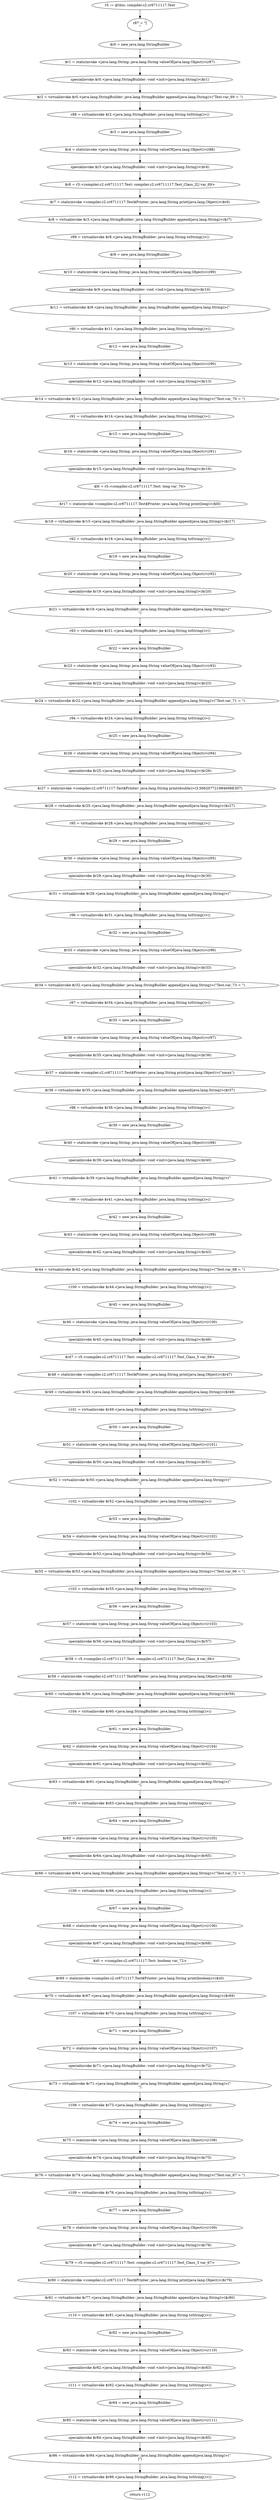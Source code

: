 digraph "unitGraph" {
    "r5 := @this: compiler.c2.cr6711117.Test"
    "r87 = \"[\n\""
    "$r0 = new java.lang.StringBuilder"
    "$r1 = staticinvoke <java.lang.String: java.lang.String valueOf(java.lang.Object)>(r87)"
    "specialinvoke $r0.<java.lang.StringBuilder: void <init>(java.lang.String)>($r1)"
    "$r2 = virtualinvoke $r0.<java.lang.StringBuilder: java.lang.StringBuilder append(java.lang.String)>(\"Test.var_69 = \")"
    "r88 = virtualinvoke $r2.<java.lang.StringBuilder: java.lang.String toString()>()"
    "$r3 = new java.lang.StringBuilder"
    "$r4 = staticinvoke <java.lang.String: java.lang.String valueOf(java.lang.Object)>(r88)"
    "specialinvoke $r3.<java.lang.StringBuilder: void <init>(java.lang.String)>($r4)"
    "$r6 = r5.<compiler.c2.cr6711117.Test: compiler.c2.cr6711117.Test_Class_2[] var_69>"
    "$r7 = staticinvoke <compiler.c2.cr6711117.Test$Printer: java.lang.String print(java.lang.Object)>($r6)"
    "$r8 = virtualinvoke $r3.<java.lang.StringBuilder: java.lang.StringBuilder append(java.lang.String)>($r7)"
    "r89 = virtualinvoke $r8.<java.lang.StringBuilder: java.lang.String toString()>()"
    "$r9 = new java.lang.StringBuilder"
    "$r10 = staticinvoke <java.lang.String: java.lang.String valueOf(java.lang.Object)>(r89)"
    "specialinvoke $r9.<java.lang.StringBuilder: void <init>(java.lang.String)>($r10)"
    "$r11 = virtualinvoke $r9.<java.lang.StringBuilder: java.lang.StringBuilder append(java.lang.String)>(\"\n\")"
    "r90 = virtualinvoke $r11.<java.lang.StringBuilder: java.lang.String toString()>()"
    "$r12 = new java.lang.StringBuilder"
    "$r13 = staticinvoke <java.lang.String: java.lang.String valueOf(java.lang.Object)>(r90)"
    "specialinvoke $r12.<java.lang.StringBuilder: void <init>(java.lang.String)>($r13)"
    "$r14 = virtualinvoke $r12.<java.lang.StringBuilder: java.lang.StringBuilder append(java.lang.String)>(\"Test.var_70 = \")"
    "r91 = virtualinvoke $r14.<java.lang.StringBuilder: java.lang.String toString()>()"
    "$r15 = new java.lang.StringBuilder"
    "$r16 = staticinvoke <java.lang.String: java.lang.String valueOf(java.lang.Object)>(r91)"
    "specialinvoke $r15.<java.lang.StringBuilder: void <init>(java.lang.String)>($r16)"
    "$l0 = r5.<compiler.c2.cr6711117.Test: long var_70>"
    "$r17 = staticinvoke <compiler.c2.cr6711117.Test$Printer: java.lang.String print(long)>($l0)"
    "$r18 = virtualinvoke $r15.<java.lang.StringBuilder: java.lang.StringBuilder append(java.lang.String)>($r17)"
    "r92 = virtualinvoke $r18.<java.lang.StringBuilder: java.lang.String toString()>()"
    "$r19 = new java.lang.StringBuilder"
    "$r20 = staticinvoke <java.lang.String: java.lang.String valueOf(java.lang.Object)>(r92)"
    "specialinvoke $r19.<java.lang.StringBuilder: void <init>(java.lang.String)>($r20)"
    "$r21 = virtualinvoke $r19.<java.lang.StringBuilder: java.lang.StringBuilder append(java.lang.String)>(\"\n\")"
    "r93 = virtualinvoke $r21.<java.lang.StringBuilder: java.lang.String toString()>()"
    "$r22 = new java.lang.StringBuilder"
    "$r23 = staticinvoke <java.lang.String: java.lang.String valueOf(java.lang.Object)>(r93)"
    "specialinvoke $r22.<java.lang.StringBuilder: void <init>(java.lang.String)>($r23)"
    "$r24 = virtualinvoke $r22.<java.lang.StringBuilder: java.lang.StringBuilder append(java.lang.String)>(\"Test.var_71 = \")"
    "r94 = virtualinvoke $r24.<java.lang.StringBuilder: java.lang.String toString()>()"
    "$r25 = new java.lang.StringBuilder"
    "$r26 = staticinvoke <java.lang.String: java.lang.String valueOf(java.lang.Object)>(r94)"
    "specialinvoke $r25.<java.lang.StringBuilder: void <init>(java.lang.String)>($r26)"
    "$r27 = staticinvoke <compiler.c2.cr6711117.Test$Printer: java.lang.String print(double)>(3.566207721984698E307)"
    "$r28 = virtualinvoke $r25.<java.lang.StringBuilder: java.lang.StringBuilder append(java.lang.String)>($r27)"
    "r95 = virtualinvoke $r28.<java.lang.StringBuilder: java.lang.String toString()>()"
    "$r29 = new java.lang.StringBuilder"
    "$r30 = staticinvoke <java.lang.String: java.lang.String valueOf(java.lang.Object)>(r95)"
    "specialinvoke $r29.<java.lang.StringBuilder: void <init>(java.lang.String)>($r30)"
    "$r31 = virtualinvoke $r29.<java.lang.StringBuilder: java.lang.StringBuilder append(java.lang.String)>(\"\n\")"
    "r96 = virtualinvoke $r31.<java.lang.StringBuilder: java.lang.String toString()>()"
    "$r32 = new java.lang.StringBuilder"
    "$r33 = staticinvoke <java.lang.String: java.lang.String valueOf(java.lang.Object)>(r96)"
    "specialinvoke $r32.<java.lang.StringBuilder: void <init>(java.lang.String)>($r33)"
    "$r34 = virtualinvoke $r32.<java.lang.StringBuilder: java.lang.StringBuilder append(java.lang.String)>(\"Test.var_73 = \")"
    "r97 = virtualinvoke $r34.<java.lang.StringBuilder: java.lang.String toString()>()"
    "$r35 = new java.lang.StringBuilder"
    "$r36 = staticinvoke <java.lang.String: java.lang.String valueOf(java.lang.Object)>(r97)"
    "specialinvoke $r35.<java.lang.StringBuilder: void <init>(java.lang.String)>($r36)"
    "$r37 = staticinvoke <compiler.c2.cr6711117.Test$Printer: java.lang.String print(java.lang.Object)>(\"nmxx\")"
    "$r38 = virtualinvoke $r35.<java.lang.StringBuilder: java.lang.StringBuilder append(java.lang.String)>($r37)"
    "r98 = virtualinvoke $r38.<java.lang.StringBuilder: java.lang.String toString()>()"
    "$r39 = new java.lang.StringBuilder"
    "$r40 = staticinvoke <java.lang.String: java.lang.String valueOf(java.lang.Object)>(r98)"
    "specialinvoke $r39.<java.lang.StringBuilder: void <init>(java.lang.String)>($r40)"
    "$r41 = virtualinvoke $r39.<java.lang.StringBuilder: java.lang.StringBuilder append(java.lang.String)>(\"\n\")"
    "r99 = virtualinvoke $r41.<java.lang.StringBuilder: java.lang.String toString()>()"
    "$r42 = new java.lang.StringBuilder"
    "$r43 = staticinvoke <java.lang.String: java.lang.String valueOf(java.lang.Object)>(r99)"
    "specialinvoke $r42.<java.lang.StringBuilder: void <init>(java.lang.String)>($r43)"
    "$r44 = virtualinvoke $r42.<java.lang.StringBuilder: java.lang.StringBuilder append(java.lang.String)>(\"Test.var_68 = \")"
    "r100 = virtualinvoke $r44.<java.lang.StringBuilder: java.lang.String toString()>()"
    "$r45 = new java.lang.StringBuilder"
    "$r46 = staticinvoke <java.lang.String: java.lang.String valueOf(java.lang.Object)>(r100)"
    "specialinvoke $r45.<java.lang.StringBuilder: void <init>(java.lang.String)>($r46)"
    "$r47 = r5.<compiler.c2.cr6711117.Test: compiler.c2.cr6711117.Test_Class_5 var_68>"
    "$r48 = staticinvoke <compiler.c2.cr6711117.Test$Printer: java.lang.String print(java.lang.Object)>($r47)"
    "$r49 = virtualinvoke $r45.<java.lang.StringBuilder: java.lang.StringBuilder append(java.lang.String)>($r48)"
    "r101 = virtualinvoke $r49.<java.lang.StringBuilder: java.lang.String toString()>()"
    "$r50 = new java.lang.StringBuilder"
    "$r51 = staticinvoke <java.lang.String: java.lang.String valueOf(java.lang.Object)>(r101)"
    "specialinvoke $r50.<java.lang.StringBuilder: void <init>(java.lang.String)>($r51)"
    "$r52 = virtualinvoke $r50.<java.lang.StringBuilder: java.lang.StringBuilder append(java.lang.String)>(\"\n\")"
    "r102 = virtualinvoke $r52.<java.lang.StringBuilder: java.lang.String toString()>()"
    "$r53 = new java.lang.StringBuilder"
    "$r54 = staticinvoke <java.lang.String: java.lang.String valueOf(java.lang.Object)>(r102)"
    "specialinvoke $r53.<java.lang.StringBuilder: void <init>(java.lang.String)>($r54)"
    "$r55 = virtualinvoke $r53.<java.lang.StringBuilder: java.lang.StringBuilder append(java.lang.String)>(\"Test.var_66 = \")"
    "r103 = virtualinvoke $r55.<java.lang.StringBuilder: java.lang.String toString()>()"
    "$r56 = new java.lang.StringBuilder"
    "$r57 = staticinvoke <java.lang.String: java.lang.String valueOf(java.lang.Object)>(r103)"
    "specialinvoke $r56.<java.lang.StringBuilder: void <init>(java.lang.String)>($r57)"
    "$r58 = r5.<compiler.c2.cr6711117.Test: compiler.c2.cr6711117.Test_Class_4 var_66>"
    "$r59 = staticinvoke <compiler.c2.cr6711117.Test$Printer: java.lang.String print(java.lang.Object)>($r58)"
    "$r60 = virtualinvoke $r56.<java.lang.StringBuilder: java.lang.StringBuilder append(java.lang.String)>($r59)"
    "r104 = virtualinvoke $r60.<java.lang.StringBuilder: java.lang.String toString()>()"
    "$r61 = new java.lang.StringBuilder"
    "$r62 = staticinvoke <java.lang.String: java.lang.String valueOf(java.lang.Object)>(r104)"
    "specialinvoke $r61.<java.lang.StringBuilder: void <init>(java.lang.String)>($r62)"
    "$r63 = virtualinvoke $r61.<java.lang.StringBuilder: java.lang.StringBuilder append(java.lang.String)>(\"\n\")"
    "r105 = virtualinvoke $r63.<java.lang.StringBuilder: java.lang.String toString()>()"
    "$r64 = new java.lang.StringBuilder"
    "$r65 = staticinvoke <java.lang.String: java.lang.String valueOf(java.lang.Object)>(r105)"
    "specialinvoke $r64.<java.lang.StringBuilder: void <init>(java.lang.String)>($r65)"
    "$r66 = virtualinvoke $r64.<java.lang.StringBuilder: java.lang.StringBuilder append(java.lang.String)>(\"Test.var_72 = \")"
    "r106 = virtualinvoke $r66.<java.lang.StringBuilder: java.lang.String toString()>()"
    "$r67 = new java.lang.StringBuilder"
    "$r68 = staticinvoke <java.lang.String: java.lang.String valueOf(java.lang.Object)>(r106)"
    "specialinvoke $r67.<java.lang.StringBuilder: void <init>(java.lang.String)>($r68)"
    "$z0 = <compiler.c2.cr6711117.Test: boolean var_72>"
    "$r69 = staticinvoke <compiler.c2.cr6711117.Test$Printer: java.lang.String print(boolean)>($z0)"
    "$r70 = virtualinvoke $r67.<java.lang.StringBuilder: java.lang.StringBuilder append(java.lang.String)>($r69)"
    "r107 = virtualinvoke $r70.<java.lang.StringBuilder: java.lang.String toString()>()"
    "$r71 = new java.lang.StringBuilder"
    "$r72 = staticinvoke <java.lang.String: java.lang.String valueOf(java.lang.Object)>(r107)"
    "specialinvoke $r71.<java.lang.StringBuilder: void <init>(java.lang.String)>($r72)"
    "$r73 = virtualinvoke $r71.<java.lang.StringBuilder: java.lang.StringBuilder append(java.lang.String)>(\"\n\")"
    "r108 = virtualinvoke $r73.<java.lang.StringBuilder: java.lang.String toString()>()"
    "$r74 = new java.lang.StringBuilder"
    "$r75 = staticinvoke <java.lang.String: java.lang.String valueOf(java.lang.Object)>(r108)"
    "specialinvoke $r74.<java.lang.StringBuilder: void <init>(java.lang.String)>($r75)"
    "$r76 = virtualinvoke $r74.<java.lang.StringBuilder: java.lang.StringBuilder append(java.lang.String)>(\"Test.var_67 = \")"
    "r109 = virtualinvoke $r76.<java.lang.StringBuilder: java.lang.String toString()>()"
    "$r77 = new java.lang.StringBuilder"
    "$r78 = staticinvoke <java.lang.String: java.lang.String valueOf(java.lang.Object)>(r109)"
    "specialinvoke $r77.<java.lang.StringBuilder: void <init>(java.lang.String)>($r78)"
    "$r79 = r5.<compiler.c2.cr6711117.Test: compiler.c2.cr6711117.Test_Class_3 var_67>"
    "$r80 = staticinvoke <compiler.c2.cr6711117.Test$Printer: java.lang.String print(java.lang.Object)>($r79)"
    "$r81 = virtualinvoke $r77.<java.lang.StringBuilder: java.lang.StringBuilder append(java.lang.String)>($r80)"
    "r110 = virtualinvoke $r81.<java.lang.StringBuilder: java.lang.String toString()>()"
    "$r82 = new java.lang.StringBuilder"
    "$r83 = staticinvoke <java.lang.String: java.lang.String valueOf(java.lang.Object)>(r110)"
    "specialinvoke $r82.<java.lang.StringBuilder: void <init>(java.lang.String)>($r83)"
    "r111 = virtualinvoke $r82.<java.lang.StringBuilder: java.lang.String toString()>()"
    "$r84 = new java.lang.StringBuilder"
    "$r85 = staticinvoke <java.lang.String: java.lang.String valueOf(java.lang.Object)>(r111)"
    "specialinvoke $r84.<java.lang.StringBuilder: void <init>(java.lang.String)>($r85)"
    "$r86 = virtualinvoke $r84.<java.lang.StringBuilder: java.lang.StringBuilder append(java.lang.String)>(\"\n]\")"
    "r112 = virtualinvoke $r86.<java.lang.StringBuilder: java.lang.String toString()>()"
    "return r112"
    "r5 := @this: compiler.c2.cr6711117.Test"->"r87 = \"[\n\"";
    "r87 = \"[\n\""->"$r0 = new java.lang.StringBuilder";
    "$r0 = new java.lang.StringBuilder"->"$r1 = staticinvoke <java.lang.String: java.lang.String valueOf(java.lang.Object)>(r87)";
    "$r1 = staticinvoke <java.lang.String: java.lang.String valueOf(java.lang.Object)>(r87)"->"specialinvoke $r0.<java.lang.StringBuilder: void <init>(java.lang.String)>($r1)";
    "specialinvoke $r0.<java.lang.StringBuilder: void <init>(java.lang.String)>($r1)"->"$r2 = virtualinvoke $r0.<java.lang.StringBuilder: java.lang.StringBuilder append(java.lang.String)>(\"Test.var_69 = \")";
    "$r2 = virtualinvoke $r0.<java.lang.StringBuilder: java.lang.StringBuilder append(java.lang.String)>(\"Test.var_69 = \")"->"r88 = virtualinvoke $r2.<java.lang.StringBuilder: java.lang.String toString()>()";
    "r88 = virtualinvoke $r2.<java.lang.StringBuilder: java.lang.String toString()>()"->"$r3 = new java.lang.StringBuilder";
    "$r3 = new java.lang.StringBuilder"->"$r4 = staticinvoke <java.lang.String: java.lang.String valueOf(java.lang.Object)>(r88)";
    "$r4 = staticinvoke <java.lang.String: java.lang.String valueOf(java.lang.Object)>(r88)"->"specialinvoke $r3.<java.lang.StringBuilder: void <init>(java.lang.String)>($r4)";
    "specialinvoke $r3.<java.lang.StringBuilder: void <init>(java.lang.String)>($r4)"->"$r6 = r5.<compiler.c2.cr6711117.Test: compiler.c2.cr6711117.Test_Class_2[] var_69>";
    "$r6 = r5.<compiler.c2.cr6711117.Test: compiler.c2.cr6711117.Test_Class_2[] var_69>"->"$r7 = staticinvoke <compiler.c2.cr6711117.Test$Printer: java.lang.String print(java.lang.Object)>($r6)";
    "$r7 = staticinvoke <compiler.c2.cr6711117.Test$Printer: java.lang.String print(java.lang.Object)>($r6)"->"$r8 = virtualinvoke $r3.<java.lang.StringBuilder: java.lang.StringBuilder append(java.lang.String)>($r7)";
    "$r8 = virtualinvoke $r3.<java.lang.StringBuilder: java.lang.StringBuilder append(java.lang.String)>($r7)"->"r89 = virtualinvoke $r8.<java.lang.StringBuilder: java.lang.String toString()>()";
    "r89 = virtualinvoke $r8.<java.lang.StringBuilder: java.lang.String toString()>()"->"$r9 = new java.lang.StringBuilder";
    "$r9 = new java.lang.StringBuilder"->"$r10 = staticinvoke <java.lang.String: java.lang.String valueOf(java.lang.Object)>(r89)";
    "$r10 = staticinvoke <java.lang.String: java.lang.String valueOf(java.lang.Object)>(r89)"->"specialinvoke $r9.<java.lang.StringBuilder: void <init>(java.lang.String)>($r10)";
    "specialinvoke $r9.<java.lang.StringBuilder: void <init>(java.lang.String)>($r10)"->"$r11 = virtualinvoke $r9.<java.lang.StringBuilder: java.lang.StringBuilder append(java.lang.String)>(\"\n\")";
    "$r11 = virtualinvoke $r9.<java.lang.StringBuilder: java.lang.StringBuilder append(java.lang.String)>(\"\n\")"->"r90 = virtualinvoke $r11.<java.lang.StringBuilder: java.lang.String toString()>()";
    "r90 = virtualinvoke $r11.<java.lang.StringBuilder: java.lang.String toString()>()"->"$r12 = new java.lang.StringBuilder";
    "$r12 = new java.lang.StringBuilder"->"$r13 = staticinvoke <java.lang.String: java.lang.String valueOf(java.lang.Object)>(r90)";
    "$r13 = staticinvoke <java.lang.String: java.lang.String valueOf(java.lang.Object)>(r90)"->"specialinvoke $r12.<java.lang.StringBuilder: void <init>(java.lang.String)>($r13)";
    "specialinvoke $r12.<java.lang.StringBuilder: void <init>(java.lang.String)>($r13)"->"$r14 = virtualinvoke $r12.<java.lang.StringBuilder: java.lang.StringBuilder append(java.lang.String)>(\"Test.var_70 = \")";
    "$r14 = virtualinvoke $r12.<java.lang.StringBuilder: java.lang.StringBuilder append(java.lang.String)>(\"Test.var_70 = \")"->"r91 = virtualinvoke $r14.<java.lang.StringBuilder: java.lang.String toString()>()";
    "r91 = virtualinvoke $r14.<java.lang.StringBuilder: java.lang.String toString()>()"->"$r15 = new java.lang.StringBuilder";
    "$r15 = new java.lang.StringBuilder"->"$r16 = staticinvoke <java.lang.String: java.lang.String valueOf(java.lang.Object)>(r91)";
    "$r16 = staticinvoke <java.lang.String: java.lang.String valueOf(java.lang.Object)>(r91)"->"specialinvoke $r15.<java.lang.StringBuilder: void <init>(java.lang.String)>($r16)";
    "specialinvoke $r15.<java.lang.StringBuilder: void <init>(java.lang.String)>($r16)"->"$l0 = r5.<compiler.c2.cr6711117.Test: long var_70>";
    "$l0 = r5.<compiler.c2.cr6711117.Test: long var_70>"->"$r17 = staticinvoke <compiler.c2.cr6711117.Test$Printer: java.lang.String print(long)>($l0)";
    "$r17 = staticinvoke <compiler.c2.cr6711117.Test$Printer: java.lang.String print(long)>($l0)"->"$r18 = virtualinvoke $r15.<java.lang.StringBuilder: java.lang.StringBuilder append(java.lang.String)>($r17)";
    "$r18 = virtualinvoke $r15.<java.lang.StringBuilder: java.lang.StringBuilder append(java.lang.String)>($r17)"->"r92 = virtualinvoke $r18.<java.lang.StringBuilder: java.lang.String toString()>()";
    "r92 = virtualinvoke $r18.<java.lang.StringBuilder: java.lang.String toString()>()"->"$r19 = new java.lang.StringBuilder";
    "$r19 = new java.lang.StringBuilder"->"$r20 = staticinvoke <java.lang.String: java.lang.String valueOf(java.lang.Object)>(r92)";
    "$r20 = staticinvoke <java.lang.String: java.lang.String valueOf(java.lang.Object)>(r92)"->"specialinvoke $r19.<java.lang.StringBuilder: void <init>(java.lang.String)>($r20)";
    "specialinvoke $r19.<java.lang.StringBuilder: void <init>(java.lang.String)>($r20)"->"$r21 = virtualinvoke $r19.<java.lang.StringBuilder: java.lang.StringBuilder append(java.lang.String)>(\"\n\")";
    "$r21 = virtualinvoke $r19.<java.lang.StringBuilder: java.lang.StringBuilder append(java.lang.String)>(\"\n\")"->"r93 = virtualinvoke $r21.<java.lang.StringBuilder: java.lang.String toString()>()";
    "r93 = virtualinvoke $r21.<java.lang.StringBuilder: java.lang.String toString()>()"->"$r22 = new java.lang.StringBuilder";
    "$r22 = new java.lang.StringBuilder"->"$r23 = staticinvoke <java.lang.String: java.lang.String valueOf(java.lang.Object)>(r93)";
    "$r23 = staticinvoke <java.lang.String: java.lang.String valueOf(java.lang.Object)>(r93)"->"specialinvoke $r22.<java.lang.StringBuilder: void <init>(java.lang.String)>($r23)";
    "specialinvoke $r22.<java.lang.StringBuilder: void <init>(java.lang.String)>($r23)"->"$r24 = virtualinvoke $r22.<java.lang.StringBuilder: java.lang.StringBuilder append(java.lang.String)>(\"Test.var_71 = \")";
    "$r24 = virtualinvoke $r22.<java.lang.StringBuilder: java.lang.StringBuilder append(java.lang.String)>(\"Test.var_71 = \")"->"r94 = virtualinvoke $r24.<java.lang.StringBuilder: java.lang.String toString()>()";
    "r94 = virtualinvoke $r24.<java.lang.StringBuilder: java.lang.String toString()>()"->"$r25 = new java.lang.StringBuilder";
    "$r25 = new java.lang.StringBuilder"->"$r26 = staticinvoke <java.lang.String: java.lang.String valueOf(java.lang.Object)>(r94)";
    "$r26 = staticinvoke <java.lang.String: java.lang.String valueOf(java.lang.Object)>(r94)"->"specialinvoke $r25.<java.lang.StringBuilder: void <init>(java.lang.String)>($r26)";
    "specialinvoke $r25.<java.lang.StringBuilder: void <init>(java.lang.String)>($r26)"->"$r27 = staticinvoke <compiler.c2.cr6711117.Test$Printer: java.lang.String print(double)>(3.566207721984698E307)";
    "$r27 = staticinvoke <compiler.c2.cr6711117.Test$Printer: java.lang.String print(double)>(3.566207721984698E307)"->"$r28 = virtualinvoke $r25.<java.lang.StringBuilder: java.lang.StringBuilder append(java.lang.String)>($r27)";
    "$r28 = virtualinvoke $r25.<java.lang.StringBuilder: java.lang.StringBuilder append(java.lang.String)>($r27)"->"r95 = virtualinvoke $r28.<java.lang.StringBuilder: java.lang.String toString()>()";
    "r95 = virtualinvoke $r28.<java.lang.StringBuilder: java.lang.String toString()>()"->"$r29 = new java.lang.StringBuilder";
    "$r29 = new java.lang.StringBuilder"->"$r30 = staticinvoke <java.lang.String: java.lang.String valueOf(java.lang.Object)>(r95)";
    "$r30 = staticinvoke <java.lang.String: java.lang.String valueOf(java.lang.Object)>(r95)"->"specialinvoke $r29.<java.lang.StringBuilder: void <init>(java.lang.String)>($r30)";
    "specialinvoke $r29.<java.lang.StringBuilder: void <init>(java.lang.String)>($r30)"->"$r31 = virtualinvoke $r29.<java.lang.StringBuilder: java.lang.StringBuilder append(java.lang.String)>(\"\n\")";
    "$r31 = virtualinvoke $r29.<java.lang.StringBuilder: java.lang.StringBuilder append(java.lang.String)>(\"\n\")"->"r96 = virtualinvoke $r31.<java.lang.StringBuilder: java.lang.String toString()>()";
    "r96 = virtualinvoke $r31.<java.lang.StringBuilder: java.lang.String toString()>()"->"$r32 = new java.lang.StringBuilder";
    "$r32 = new java.lang.StringBuilder"->"$r33 = staticinvoke <java.lang.String: java.lang.String valueOf(java.lang.Object)>(r96)";
    "$r33 = staticinvoke <java.lang.String: java.lang.String valueOf(java.lang.Object)>(r96)"->"specialinvoke $r32.<java.lang.StringBuilder: void <init>(java.lang.String)>($r33)";
    "specialinvoke $r32.<java.lang.StringBuilder: void <init>(java.lang.String)>($r33)"->"$r34 = virtualinvoke $r32.<java.lang.StringBuilder: java.lang.StringBuilder append(java.lang.String)>(\"Test.var_73 = \")";
    "$r34 = virtualinvoke $r32.<java.lang.StringBuilder: java.lang.StringBuilder append(java.lang.String)>(\"Test.var_73 = \")"->"r97 = virtualinvoke $r34.<java.lang.StringBuilder: java.lang.String toString()>()";
    "r97 = virtualinvoke $r34.<java.lang.StringBuilder: java.lang.String toString()>()"->"$r35 = new java.lang.StringBuilder";
    "$r35 = new java.lang.StringBuilder"->"$r36 = staticinvoke <java.lang.String: java.lang.String valueOf(java.lang.Object)>(r97)";
    "$r36 = staticinvoke <java.lang.String: java.lang.String valueOf(java.lang.Object)>(r97)"->"specialinvoke $r35.<java.lang.StringBuilder: void <init>(java.lang.String)>($r36)";
    "specialinvoke $r35.<java.lang.StringBuilder: void <init>(java.lang.String)>($r36)"->"$r37 = staticinvoke <compiler.c2.cr6711117.Test$Printer: java.lang.String print(java.lang.Object)>(\"nmxx\")";
    "$r37 = staticinvoke <compiler.c2.cr6711117.Test$Printer: java.lang.String print(java.lang.Object)>(\"nmxx\")"->"$r38 = virtualinvoke $r35.<java.lang.StringBuilder: java.lang.StringBuilder append(java.lang.String)>($r37)";
    "$r38 = virtualinvoke $r35.<java.lang.StringBuilder: java.lang.StringBuilder append(java.lang.String)>($r37)"->"r98 = virtualinvoke $r38.<java.lang.StringBuilder: java.lang.String toString()>()";
    "r98 = virtualinvoke $r38.<java.lang.StringBuilder: java.lang.String toString()>()"->"$r39 = new java.lang.StringBuilder";
    "$r39 = new java.lang.StringBuilder"->"$r40 = staticinvoke <java.lang.String: java.lang.String valueOf(java.lang.Object)>(r98)";
    "$r40 = staticinvoke <java.lang.String: java.lang.String valueOf(java.lang.Object)>(r98)"->"specialinvoke $r39.<java.lang.StringBuilder: void <init>(java.lang.String)>($r40)";
    "specialinvoke $r39.<java.lang.StringBuilder: void <init>(java.lang.String)>($r40)"->"$r41 = virtualinvoke $r39.<java.lang.StringBuilder: java.lang.StringBuilder append(java.lang.String)>(\"\n\")";
    "$r41 = virtualinvoke $r39.<java.lang.StringBuilder: java.lang.StringBuilder append(java.lang.String)>(\"\n\")"->"r99 = virtualinvoke $r41.<java.lang.StringBuilder: java.lang.String toString()>()";
    "r99 = virtualinvoke $r41.<java.lang.StringBuilder: java.lang.String toString()>()"->"$r42 = new java.lang.StringBuilder";
    "$r42 = new java.lang.StringBuilder"->"$r43 = staticinvoke <java.lang.String: java.lang.String valueOf(java.lang.Object)>(r99)";
    "$r43 = staticinvoke <java.lang.String: java.lang.String valueOf(java.lang.Object)>(r99)"->"specialinvoke $r42.<java.lang.StringBuilder: void <init>(java.lang.String)>($r43)";
    "specialinvoke $r42.<java.lang.StringBuilder: void <init>(java.lang.String)>($r43)"->"$r44 = virtualinvoke $r42.<java.lang.StringBuilder: java.lang.StringBuilder append(java.lang.String)>(\"Test.var_68 = \")";
    "$r44 = virtualinvoke $r42.<java.lang.StringBuilder: java.lang.StringBuilder append(java.lang.String)>(\"Test.var_68 = \")"->"r100 = virtualinvoke $r44.<java.lang.StringBuilder: java.lang.String toString()>()";
    "r100 = virtualinvoke $r44.<java.lang.StringBuilder: java.lang.String toString()>()"->"$r45 = new java.lang.StringBuilder";
    "$r45 = new java.lang.StringBuilder"->"$r46 = staticinvoke <java.lang.String: java.lang.String valueOf(java.lang.Object)>(r100)";
    "$r46 = staticinvoke <java.lang.String: java.lang.String valueOf(java.lang.Object)>(r100)"->"specialinvoke $r45.<java.lang.StringBuilder: void <init>(java.lang.String)>($r46)";
    "specialinvoke $r45.<java.lang.StringBuilder: void <init>(java.lang.String)>($r46)"->"$r47 = r5.<compiler.c2.cr6711117.Test: compiler.c2.cr6711117.Test_Class_5 var_68>";
    "$r47 = r5.<compiler.c2.cr6711117.Test: compiler.c2.cr6711117.Test_Class_5 var_68>"->"$r48 = staticinvoke <compiler.c2.cr6711117.Test$Printer: java.lang.String print(java.lang.Object)>($r47)";
    "$r48 = staticinvoke <compiler.c2.cr6711117.Test$Printer: java.lang.String print(java.lang.Object)>($r47)"->"$r49 = virtualinvoke $r45.<java.lang.StringBuilder: java.lang.StringBuilder append(java.lang.String)>($r48)";
    "$r49 = virtualinvoke $r45.<java.lang.StringBuilder: java.lang.StringBuilder append(java.lang.String)>($r48)"->"r101 = virtualinvoke $r49.<java.lang.StringBuilder: java.lang.String toString()>()";
    "r101 = virtualinvoke $r49.<java.lang.StringBuilder: java.lang.String toString()>()"->"$r50 = new java.lang.StringBuilder";
    "$r50 = new java.lang.StringBuilder"->"$r51 = staticinvoke <java.lang.String: java.lang.String valueOf(java.lang.Object)>(r101)";
    "$r51 = staticinvoke <java.lang.String: java.lang.String valueOf(java.lang.Object)>(r101)"->"specialinvoke $r50.<java.lang.StringBuilder: void <init>(java.lang.String)>($r51)";
    "specialinvoke $r50.<java.lang.StringBuilder: void <init>(java.lang.String)>($r51)"->"$r52 = virtualinvoke $r50.<java.lang.StringBuilder: java.lang.StringBuilder append(java.lang.String)>(\"\n\")";
    "$r52 = virtualinvoke $r50.<java.lang.StringBuilder: java.lang.StringBuilder append(java.lang.String)>(\"\n\")"->"r102 = virtualinvoke $r52.<java.lang.StringBuilder: java.lang.String toString()>()";
    "r102 = virtualinvoke $r52.<java.lang.StringBuilder: java.lang.String toString()>()"->"$r53 = new java.lang.StringBuilder";
    "$r53 = new java.lang.StringBuilder"->"$r54 = staticinvoke <java.lang.String: java.lang.String valueOf(java.lang.Object)>(r102)";
    "$r54 = staticinvoke <java.lang.String: java.lang.String valueOf(java.lang.Object)>(r102)"->"specialinvoke $r53.<java.lang.StringBuilder: void <init>(java.lang.String)>($r54)";
    "specialinvoke $r53.<java.lang.StringBuilder: void <init>(java.lang.String)>($r54)"->"$r55 = virtualinvoke $r53.<java.lang.StringBuilder: java.lang.StringBuilder append(java.lang.String)>(\"Test.var_66 = \")";
    "$r55 = virtualinvoke $r53.<java.lang.StringBuilder: java.lang.StringBuilder append(java.lang.String)>(\"Test.var_66 = \")"->"r103 = virtualinvoke $r55.<java.lang.StringBuilder: java.lang.String toString()>()";
    "r103 = virtualinvoke $r55.<java.lang.StringBuilder: java.lang.String toString()>()"->"$r56 = new java.lang.StringBuilder";
    "$r56 = new java.lang.StringBuilder"->"$r57 = staticinvoke <java.lang.String: java.lang.String valueOf(java.lang.Object)>(r103)";
    "$r57 = staticinvoke <java.lang.String: java.lang.String valueOf(java.lang.Object)>(r103)"->"specialinvoke $r56.<java.lang.StringBuilder: void <init>(java.lang.String)>($r57)";
    "specialinvoke $r56.<java.lang.StringBuilder: void <init>(java.lang.String)>($r57)"->"$r58 = r5.<compiler.c2.cr6711117.Test: compiler.c2.cr6711117.Test_Class_4 var_66>";
    "$r58 = r5.<compiler.c2.cr6711117.Test: compiler.c2.cr6711117.Test_Class_4 var_66>"->"$r59 = staticinvoke <compiler.c2.cr6711117.Test$Printer: java.lang.String print(java.lang.Object)>($r58)";
    "$r59 = staticinvoke <compiler.c2.cr6711117.Test$Printer: java.lang.String print(java.lang.Object)>($r58)"->"$r60 = virtualinvoke $r56.<java.lang.StringBuilder: java.lang.StringBuilder append(java.lang.String)>($r59)";
    "$r60 = virtualinvoke $r56.<java.lang.StringBuilder: java.lang.StringBuilder append(java.lang.String)>($r59)"->"r104 = virtualinvoke $r60.<java.lang.StringBuilder: java.lang.String toString()>()";
    "r104 = virtualinvoke $r60.<java.lang.StringBuilder: java.lang.String toString()>()"->"$r61 = new java.lang.StringBuilder";
    "$r61 = new java.lang.StringBuilder"->"$r62 = staticinvoke <java.lang.String: java.lang.String valueOf(java.lang.Object)>(r104)";
    "$r62 = staticinvoke <java.lang.String: java.lang.String valueOf(java.lang.Object)>(r104)"->"specialinvoke $r61.<java.lang.StringBuilder: void <init>(java.lang.String)>($r62)";
    "specialinvoke $r61.<java.lang.StringBuilder: void <init>(java.lang.String)>($r62)"->"$r63 = virtualinvoke $r61.<java.lang.StringBuilder: java.lang.StringBuilder append(java.lang.String)>(\"\n\")";
    "$r63 = virtualinvoke $r61.<java.lang.StringBuilder: java.lang.StringBuilder append(java.lang.String)>(\"\n\")"->"r105 = virtualinvoke $r63.<java.lang.StringBuilder: java.lang.String toString()>()";
    "r105 = virtualinvoke $r63.<java.lang.StringBuilder: java.lang.String toString()>()"->"$r64 = new java.lang.StringBuilder";
    "$r64 = new java.lang.StringBuilder"->"$r65 = staticinvoke <java.lang.String: java.lang.String valueOf(java.lang.Object)>(r105)";
    "$r65 = staticinvoke <java.lang.String: java.lang.String valueOf(java.lang.Object)>(r105)"->"specialinvoke $r64.<java.lang.StringBuilder: void <init>(java.lang.String)>($r65)";
    "specialinvoke $r64.<java.lang.StringBuilder: void <init>(java.lang.String)>($r65)"->"$r66 = virtualinvoke $r64.<java.lang.StringBuilder: java.lang.StringBuilder append(java.lang.String)>(\"Test.var_72 = \")";
    "$r66 = virtualinvoke $r64.<java.lang.StringBuilder: java.lang.StringBuilder append(java.lang.String)>(\"Test.var_72 = \")"->"r106 = virtualinvoke $r66.<java.lang.StringBuilder: java.lang.String toString()>()";
    "r106 = virtualinvoke $r66.<java.lang.StringBuilder: java.lang.String toString()>()"->"$r67 = new java.lang.StringBuilder";
    "$r67 = new java.lang.StringBuilder"->"$r68 = staticinvoke <java.lang.String: java.lang.String valueOf(java.lang.Object)>(r106)";
    "$r68 = staticinvoke <java.lang.String: java.lang.String valueOf(java.lang.Object)>(r106)"->"specialinvoke $r67.<java.lang.StringBuilder: void <init>(java.lang.String)>($r68)";
    "specialinvoke $r67.<java.lang.StringBuilder: void <init>(java.lang.String)>($r68)"->"$z0 = <compiler.c2.cr6711117.Test: boolean var_72>";
    "$z0 = <compiler.c2.cr6711117.Test: boolean var_72>"->"$r69 = staticinvoke <compiler.c2.cr6711117.Test$Printer: java.lang.String print(boolean)>($z0)";
    "$r69 = staticinvoke <compiler.c2.cr6711117.Test$Printer: java.lang.String print(boolean)>($z0)"->"$r70 = virtualinvoke $r67.<java.lang.StringBuilder: java.lang.StringBuilder append(java.lang.String)>($r69)";
    "$r70 = virtualinvoke $r67.<java.lang.StringBuilder: java.lang.StringBuilder append(java.lang.String)>($r69)"->"r107 = virtualinvoke $r70.<java.lang.StringBuilder: java.lang.String toString()>()";
    "r107 = virtualinvoke $r70.<java.lang.StringBuilder: java.lang.String toString()>()"->"$r71 = new java.lang.StringBuilder";
    "$r71 = new java.lang.StringBuilder"->"$r72 = staticinvoke <java.lang.String: java.lang.String valueOf(java.lang.Object)>(r107)";
    "$r72 = staticinvoke <java.lang.String: java.lang.String valueOf(java.lang.Object)>(r107)"->"specialinvoke $r71.<java.lang.StringBuilder: void <init>(java.lang.String)>($r72)";
    "specialinvoke $r71.<java.lang.StringBuilder: void <init>(java.lang.String)>($r72)"->"$r73 = virtualinvoke $r71.<java.lang.StringBuilder: java.lang.StringBuilder append(java.lang.String)>(\"\n\")";
    "$r73 = virtualinvoke $r71.<java.lang.StringBuilder: java.lang.StringBuilder append(java.lang.String)>(\"\n\")"->"r108 = virtualinvoke $r73.<java.lang.StringBuilder: java.lang.String toString()>()";
    "r108 = virtualinvoke $r73.<java.lang.StringBuilder: java.lang.String toString()>()"->"$r74 = new java.lang.StringBuilder";
    "$r74 = new java.lang.StringBuilder"->"$r75 = staticinvoke <java.lang.String: java.lang.String valueOf(java.lang.Object)>(r108)";
    "$r75 = staticinvoke <java.lang.String: java.lang.String valueOf(java.lang.Object)>(r108)"->"specialinvoke $r74.<java.lang.StringBuilder: void <init>(java.lang.String)>($r75)";
    "specialinvoke $r74.<java.lang.StringBuilder: void <init>(java.lang.String)>($r75)"->"$r76 = virtualinvoke $r74.<java.lang.StringBuilder: java.lang.StringBuilder append(java.lang.String)>(\"Test.var_67 = \")";
    "$r76 = virtualinvoke $r74.<java.lang.StringBuilder: java.lang.StringBuilder append(java.lang.String)>(\"Test.var_67 = \")"->"r109 = virtualinvoke $r76.<java.lang.StringBuilder: java.lang.String toString()>()";
    "r109 = virtualinvoke $r76.<java.lang.StringBuilder: java.lang.String toString()>()"->"$r77 = new java.lang.StringBuilder";
    "$r77 = new java.lang.StringBuilder"->"$r78 = staticinvoke <java.lang.String: java.lang.String valueOf(java.lang.Object)>(r109)";
    "$r78 = staticinvoke <java.lang.String: java.lang.String valueOf(java.lang.Object)>(r109)"->"specialinvoke $r77.<java.lang.StringBuilder: void <init>(java.lang.String)>($r78)";
    "specialinvoke $r77.<java.lang.StringBuilder: void <init>(java.lang.String)>($r78)"->"$r79 = r5.<compiler.c2.cr6711117.Test: compiler.c2.cr6711117.Test_Class_3 var_67>";
    "$r79 = r5.<compiler.c2.cr6711117.Test: compiler.c2.cr6711117.Test_Class_3 var_67>"->"$r80 = staticinvoke <compiler.c2.cr6711117.Test$Printer: java.lang.String print(java.lang.Object)>($r79)";
    "$r80 = staticinvoke <compiler.c2.cr6711117.Test$Printer: java.lang.String print(java.lang.Object)>($r79)"->"$r81 = virtualinvoke $r77.<java.lang.StringBuilder: java.lang.StringBuilder append(java.lang.String)>($r80)";
    "$r81 = virtualinvoke $r77.<java.lang.StringBuilder: java.lang.StringBuilder append(java.lang.String)>($r80)"->"r110 = virtualinvoke $r81.<java.lang.StringBuilder: java.lang.String toString()>()";
    "r110 = virtualinvoke $r81.<java.lang.StringBuilder: java.lang.String toString()>()"->"$r82 = new java.lang.StringBuilder";
    "$r82 = new java.lang.StringBuilder"->"$r83 = staticinvoke <java.lang.String: java.lang.String valueOf(java.lang.Object)>(r110)";
    "$r83 = staticinvoke <java.lang.String: java.lang.String valueOf(java.lang.Object)>(r110)"->"specialinvoke $r82.<java.lang.StringBuilder: void <init>(java.lang.String)>($r83)";
    "specialinvoke $r82.<java.lang.StringBuilder: void <init>(java.lang.String)>($r83)"->"r111 = virtualinvoke $r82.<java.lang.StringBuilder: java.lang.String toString()>()";
    "r111 = virtualinvoke $r82.<java.lang.StringBuilder: java.lang.String toString()>()"->"$r84 = new java.lang.StringBuilder";
    "$r84 = new java.lang.StringBuilder"->"$r85 = staticinvoke <java.lang.String: java.lang.String valueOf(java.lang.Object)>(r111)";
    "$r85 = staticinvoke <java.lang.String: java.lang.String valueOf(java.lang.Object)>(r111)"->"specialinvoke $r84.<java.lang.StringBuilder: void <init>(java.lang.String)>($r85)";
    "specialinvoke $r84.<java.lang.StringBuilder: void <init>(java.lang.String)>($r85)"->"$r86 = virtualinvoke $r84.<java.lang.StringBuilder: java.lang.StringBuilder append(java.lang.String)>(\"\n]\")";
    "$r86 = virtualinvoke $r84.<java.lang.StringBuilder: java.lang.StringBuilder append(java.lang.String)>(\"\n]\")"->"r112 = virtualinvoke $r86.<java.lang.StringBuilder: java.lang.String toString()>()";
    "r112 = virtualinvoke $r86.<java.lang.StringBuilder: java.lang.String toString()>()"->"return r112";
}
